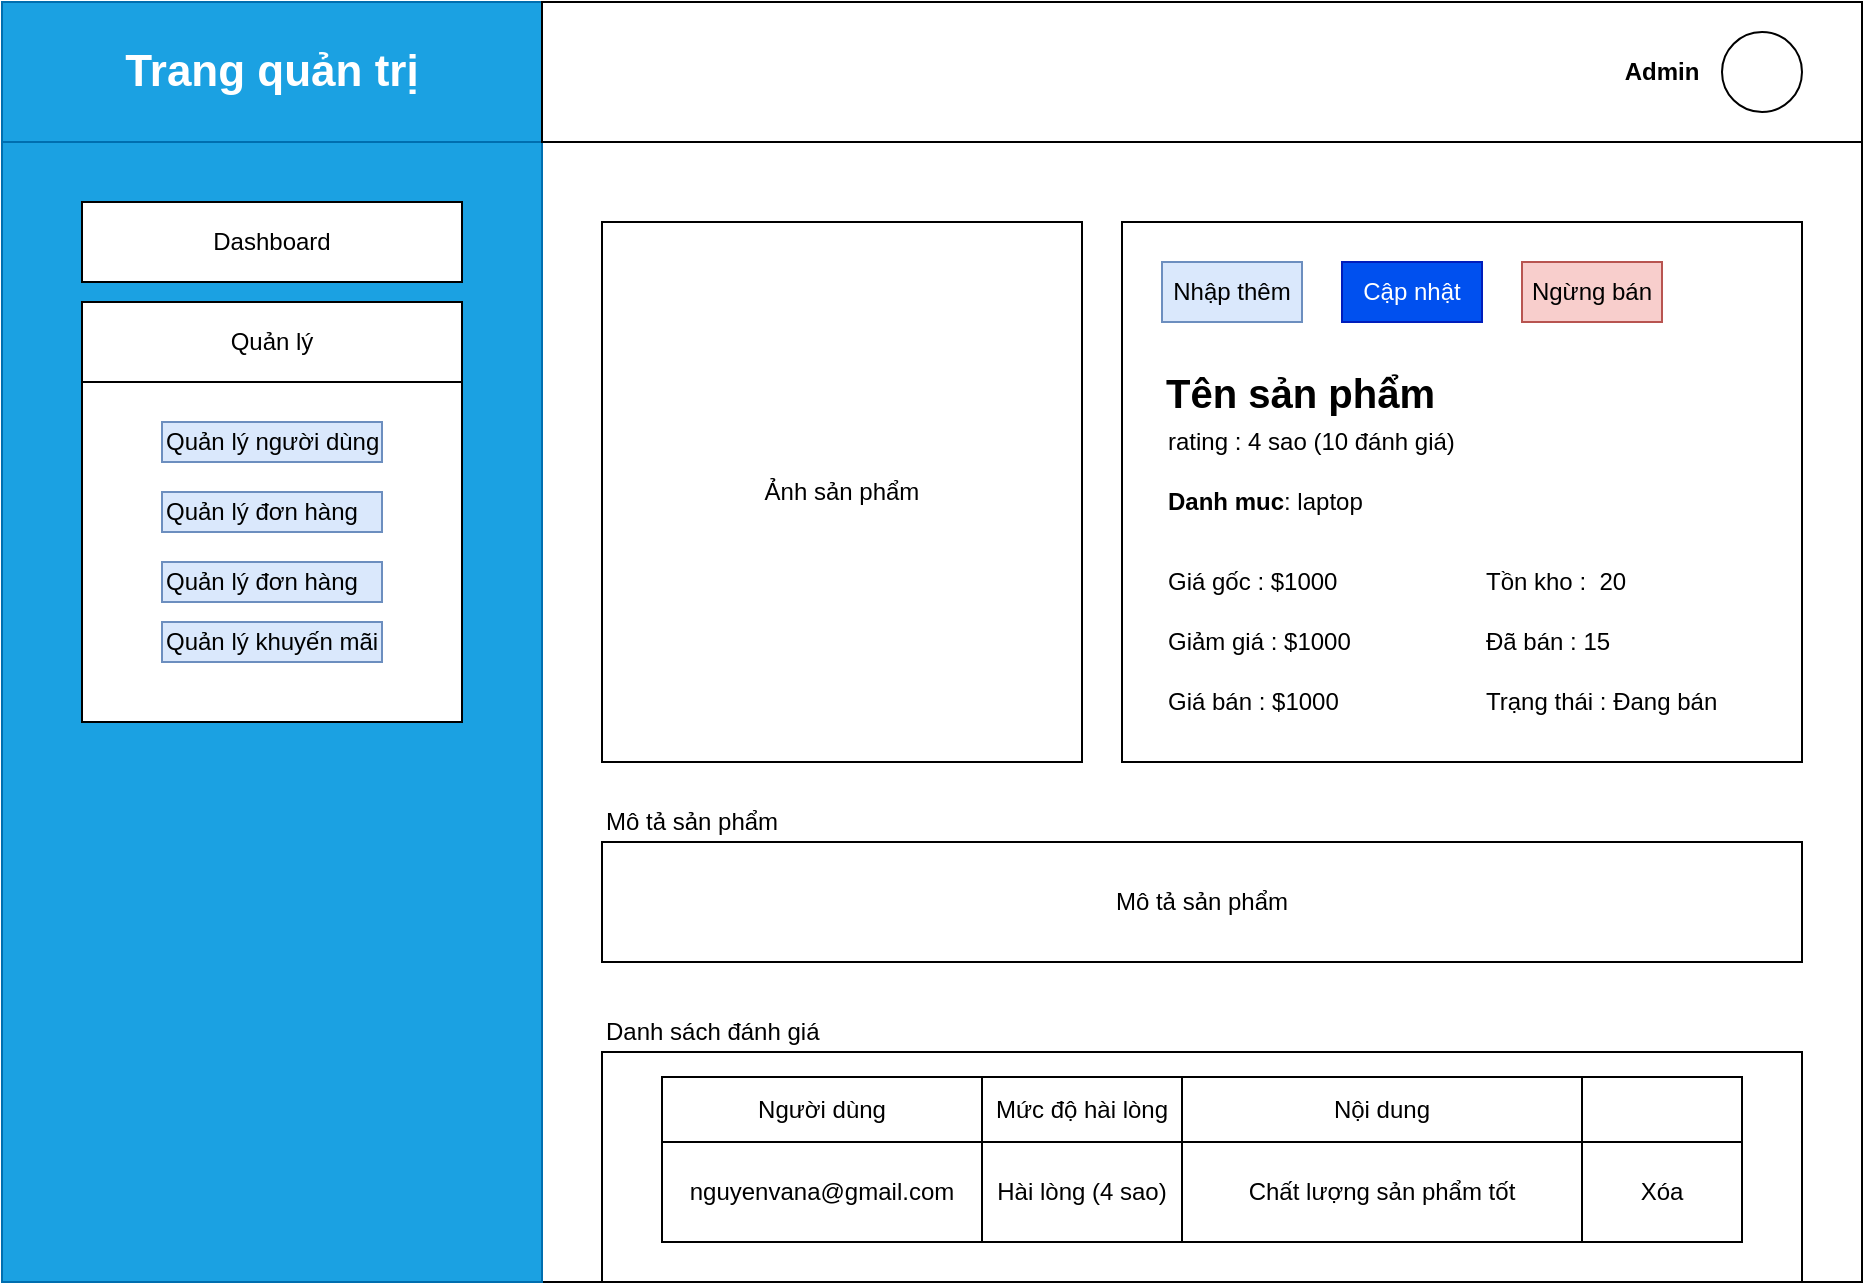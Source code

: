 <mxfile version="14.7.4" type="device"><diagram id="xwfksvyUPEb-FAN7ITLL" name="Page-1"><mxGraphModel dx="1422" dy="737" grid="1" gridSize="10" guides="1" tooltips="1" connect="1" arrows="1" fold="1" page="1" pageScale="1" pageWidth="827" pageHeight="1169" math="0" shadow="0"><root><mxCell id="0"/><mxCell id="1" parent="0"/><mxCell id="sqtAR6fK2jwPQ5A7lJFQ-1" value="" style="rounded=0;whiteSpace=wrap;html=1;" vertex="1" parent="1"><mxGeometry x="60" width="930" height="640" as="geometry"/></mxCell><mxCell id="sqtAR6fK2jwPQ5A7lJFQ-2" value="" style="rounded=0;whiteSpace=wrap;html=1;fillColor=#1ba1e2;strokeColor=#006EAF;fontColor=#ffffff;" vertex="1" parent="1"><mxGeometry x="60" width="270" height="640" as="geometry"/></mxCell><mxCell id="sqtAR6fK2jwPQ5A7lJFQ-3" value="&lt;font style=&quot;font-size: 22px&quot;&gt;&lt;b&gt;Trang quản trị&lt;/b&gt;&lt;/font&gt;" style="rounded=0;whiteSpace=wrap;html=1;fillColor=#1ba1e2;strokeColor=#006EAF;fontColor=#ffffff;" vertex="1" parent="1"><mxGeometry x="60" width="270" height="70" as="geometry"/></mxCell><mxCell id="sqtAR6fK2jwPQ5A7lJFQ-4" value="Dashboard" style="rounded=0;whiteSpace=wrap;html=1;" vertex="1" parent="1"><mxGeometry x="100" y="100" width="190" height="40" as="geometry"/></mxCell><mxCell id="sqtAR6fK2jwPQ5A7lJFQ-5" value="" style="rounded=0;whiteSpace=wrap;html=1;" vertex="1" parent="1"><mxGeometry x="100" y="150" width="190" height="210" as="geometry"/></mxCell><mxCell id="sqtAR6fK2jwPQ5A7lJFQ-6" value="Quản lý" style="rounded=0;whiteSpace=wrap;html=1;" vertex="1" parent="1"><mxGeometry x="100" y="150" width="190" height="40" as="geometry"/></mxCell><mxCell id="sqtAR6fK2jwPQ5A7lJFQ-7" value="Quản lý người dùng" style="text;html=1;strokeColor=#6c8ebf;fillColor=#dae8fc;align=left;verticalAlign=middle;whiteSpace=wrap;rounded=0;" vertex="1" parent="1"><mxGeometry x="140" y="210" width="110" height="20" as="geometry"/></mxCell><mxCell id="sqtAR6fK2jwPQ5A7lJFQ-8" value="Quản lý khuyến mãi" style="text;html=1;strokeColor=#6c8ebf;fillColor=#dae8fc;align=left;verticalAlign=middle;whiteSpace=wrap;rounded=0;" vertex="1" parent="1"><mxGeometry x="140" y="310" width="110" height="20" as="geometry"/></mxCell><mxCell id="sqtAR6fK2jwPQ5A7lJFQ-9" value="Quản lý đơn hàng" style="text;html=1;strokeColor=#6c8ebf;fillColor=#dae8fc;align=left;verticalAlign=middle;whiteSpace=wrap;rounded=0;" vertex="1" parent="1"><mxGeometry x="140" y="280" width="110" height="20" as="geometry"/></mxCell><mxCell id="sqtAR6fK2jwPQ5A7lJFQ-10" value="Quản lý đơn hàng" style="text;html=1;strokeColor=#6c8ebf;fillColor=#dae8fc;align=left;verticalAlign=middle;whiteSpace=wrap;rounded=0;" vertex="1" parent="1"><mxGeometry x="140" y="245" width="110" height="20" as="geometry"/></mxCell><mxCell id="sqtAR6fK2jwPQ5A7lJFQ-11" value="" style="rounded=0;whiteSpace=wrap;html=1;" vertex="1" parent="1"><mxGeometry x="330" width="660" height="70" as="geometry"/></mxCell><mxCell id="sqtAR6fK2jwPQ5A7lJFQ-12" value="" style="ellipse;whiteSpace=wrap;html=1;aspect=fixed;" vertex="1" parent="1"><mxGeometry x="920" y="15" width="40" height="40" as="geometry"/></mxCell><mxCell id="sqtAR6fK2jwPQ5A7lJFQ-13" value="&lt;b&gt;Admin&lt;/b&gt;" style="text;html=1;strokeColor=none;fillColor=none;align=center;verticalAlign=middle;whiteSpace=wrap;rounded=0;" vertex="1" parent="1"><mxGeometry x="870" y="25" width="40" height="20" as="geometry"/></mxCell><mxCell id="sqtAR6fK2jwPQ5A7lJFQ-16" value="Ảnh sản phẩm" style="rounded=0;whiteSpace=wrap;html=1;" vertex="1" parent="1"><mxGeometry x="360" y="110" width="240" height="270" as="geometry"/></mxCell><mxCell id="sqtAR6fK2jwPQ5A7lJFQ-17" value="" style="rounded=0;whiteSpace=wrap;html=1;" vertex="1" parent="1"><mxGeometry x="620" y="110" width="340" height="270" as="geometry"/></mxCell><mxCell id="sqtAR6fK2jwPQ5A7lJFQ-50" value="Nhập thêm" style="text;html=1;strokeColor=#6c8ebf;fillColor=#dae8fc;align=center;verticalAlign=middle;whiteSpace=wrap;rounded=0;" vertex="1" parent="1"><mxGeometry x="640" y="130" width="70" height="30" as="geometry"/></mxCell><mxCell id="sqtAR6fK2jwPQ5A7lJFQ-51" value="Cập nhật" style="text;html=1;strokeColor=#001DBC;fillColor=#0050ef;align=center;verticalAlign=middle;whiteSpace=wrap;rounded=0;fontColor=#ffffff;" vertex="1" parent="1"><mxGeometry x="730" y="130" width="70" height="30" as="geometry"/></mxCell><mxCell id="sqtAR6fK2jwPQ5A7lJFQ-52" value="Ngừng bán" style="text;html=1;strokeColor=#b85450;fillColor=#f8cecc;align=center;verticalAlign=middle;whiteSpace=wrap;rounded=0;" vertex="1" parent="1"><mxGeometry x="820" y="130" width="70" height="30" as="geometry"/></mxCell><mxCell id="sqtAR6fK2jwPQ5A7lJFQ-53" value="&lt;font size=&quot;1&quot;&gt;&lt;b style=&quot;font-size: 20px&quot;&gt;Tên sản phẩm&lt;/b&gt;&lt;/font&gt;" style="text;html=1;strokeColor=none;fillColor=none;align=left;verticalAlign=middle;whiteSpace=wrap;rounded=0;" vertex="1" parent="1"><mxGeometry x="640" y="180" width="200" height="30" as="geometry"/></mxCell><mxCell id="sqtAR6fK2jwPQ5A7lJFQ-54" value="rating : 4 sao (10 đánh giá)" style="text;html=1;strokeColor=none;fillColor=none;align=left;verticalAlign=middle;whiteSpace=wrap;rounded=0;" vertex="1" parent="1"><mxGeometry x="641" y="210" width="150" height="20" as="geometry"/></mxCell><mxCell id="sqtAR6fK2jwPQ5A7lJFQ-56" value="&lt;b&gt;Danh muc&lt;/b&gt;: laptop" style="text;html=1;strokeColor=none;fillColor=none;align=left;verticalAlign=middle;whiteSpace=wrap;rounded=0;" vertex="1" parent="1"><mxGeometry x="641" y="240" width="109" height="20" as="geometry"/></mxCell><mxCell id="sqtAR6fK2jwPQ5A7lJFQ-57" value="Giá gốc : $1000" style="text;html=1;strokeColor=none;fillColor=none;align=left;verticalAlign=middle;whiteSpace=wrap;rounded=0;" vertex="1" parent="1"><mxGeometry x="641" y="280" width="129" height="20" as="geometry"/></mxCell><mxCell id="sqtAR6fK2jwPQ5A7lJFQ-58" value="Giảm giá : $1000" style="text;html=1;strokeColor=none;fillColor=none;align=left;verticalAlign=middle;whiteSpace=wrap;rounded=0;" vertex="1" parent="1"><mxGeometry x="641" y="310" width="129" height="20" as="geometry"/></mxCell><mxCell id="sqtAR6fK2jwPQ5A7lJFQ-59" value="Giá bán : $1000" style="text;html=1;strokeColor=none;fillColor=none;align=left;verticalAlign=middle;whiteSpace=wrap;rounded=0;" vertex="1" parent="1"><mxGeometry x="641" y="340" width="129" height="20" as="geometry"/></mxCell><mxCell id="sqtAR6fK2jwPQ5A7lJFQ-60" value="Tồn kho :&amp;nbsp; 20" style="text;html=1;strokeColor=none;fillColor=none;align=left;verticalAlign=middle;whiteSpace=wrap;rounded=0;" vertex="1" parent="1"><mxGeometry x="800" y="280" width="129" height="20" as="geometry"/></mxCell><mxCell id="sqtAR6fK2jwPQ5A7lJFQ-61" value="Đã bán : 15" style="text;html=1;strokeColor=none;fillColor=none;align=left;verticalAlign=middle;whiteSpace=wrap;rounded=0;" vertex="1" parent="1"><mxGeometry x="800" y="310" width="129" height="20" as="geometry"/></mxCell><mxCell id="sqtAR6fK2jwPQ5A7lJFQ-62" value="Trạng thái : Đang bán" style="text;html=1;strokeColor=none;fillColor=none;align=left;verticalAlign=middle;whiteSpace=wrap;rounded=0;" vertex="1" parent="1"><mxGeometry x="800" y="340" width="129" height="20" as="geometry"/></mxCell><mxCell id="sqtAR6fK2jwPQ5A7lJFQ-63" value="Mô tả sản phẩm" style="rounded=0;whiteSpace=wrap;html=1;" vertex="1" parent="1"><mxGeometry x="360" y="420" width="600" height="60" as="geometry"/></mxCell><mxCell id="sqtAR6fK2jwPQ5A7lJFQ-64" value="Mô tả sản phẩm" style="text;html=1;strokeColor=none;fillColor=none;align=left;verticalAlign=middle;whiteSpace=wrap;rounded=0;" vertex="1" parent="1"><mxGeometry x="360" y="400" width="110" height="20" as="geometry"/></mxCell><mxCell id="sqtAR6fK2jwPQ5A7lJFQ-65" value="" style="rounded=0;whiteSpace=wrap;html=1;" vertex="1" parent="1"><mxGeometry x="360" y="525" width="600" height="115" as="geometry"/></mxCell><mxCell id="sqtAR6fK2jwPQ5A7lJFQ-66" value="Danh sách đánh giá" style="text;html=1;strokeColor=none;fillColor=none;align=left;verticalAlign=middle;whiteSpace=wrap;rounded=0;" vertex="1" parent="1"><mxGeometry x="360" y="505" width="120" height="20" as="geometry"/></mxCell><mxCell id="sqtAR6fK2jwPQ5A7lJFQ-67" value="" style="rounded=0;whiteSpace=wrap;html=1;" vertex="1" parent="1"><mxGeometry x="390" y="537.5" width="540" height="32.5" as="geometry"/></mxCell><mxCell id="sqtAR6fK2jwPQ5A7lJFQ-68" value="Người dùng" style="rounded=0;whiteSpace=wrap;html=1;" vertex="1" parent="1"><mxGeometry x="390" y="537.5" width="160" height="32.5" as="geometry"/></mxCell><mxCell id="sqtAR6fK2jwPQ5A7lJFQ-70" value="Mức độ hài lòng" style="rounded=0;whiteSpace=wrap;html=1;" vertex="1" parent="1"><mxGeometry x="550" y="537.5" width="100" height="32.5" as="geometry"/></mxCell><mxCell id="sqtAR6fK2jwPQ5A7lJFQ-71" value="Nội dung" style="rounded=0;whiteSpace=wrap;html=1;" vertex="1" parent="1"><mxGeometry x="650" y="537.5" width="200" height="32.5" as="geometry"/></mxCell><mxCell id="sqtAR6fK2jwPQ5A7lJFQ-72" value="" style="rounded=0;whiteSpace=wrap;html=1;" vertex="1" parent="1"><mxGeometry x="390" y="570" width="540" height="50" as="geometry"/></mxCell><mxCell id="sqtAR6fK2jwPQ5A7lJFQ-73" value="nguyenvana@gmail.com" style="rounded=0;whiteSpace=wrap;html=1;" vertex="1" parent="1"><mxGeometry x="390" y="570" width="160" height="50" as="geometry"/></mxCell><mxCell id="sqtAR6fK2jwPQ5A7lJFQ-75" value="Hài lòng (4 sao)" style="rounded=0;whiteSpace=wrap;html=1;" vertex="1" parent="1"><mxGeometry x="550" y="570" width="100" height="50" as="geometry"/></mxCell><mxCell id="sqtAR6fK2jwPQ5A7lJFQ-76" value="Chất lượng sản phẩm tốt" style="rounded=0;whiteSpace=wrap;html=1;" vertex="1" parent="1"><mxGeometry x="650" y="570" width="200" height="50" as="geometry"/></mxCell><mxCell id="sqtAR6fK2jwPQ5A7lJFQ-77" value="Xóa" style="rounded=0;whiteSpace=wrap;html=1;" vertex="1" parent="1"><mxGeometry x="850" y="570" width="80" height="50" as="geometry"/></mxCell></root></mxGraphModel></diagram></mxfile>